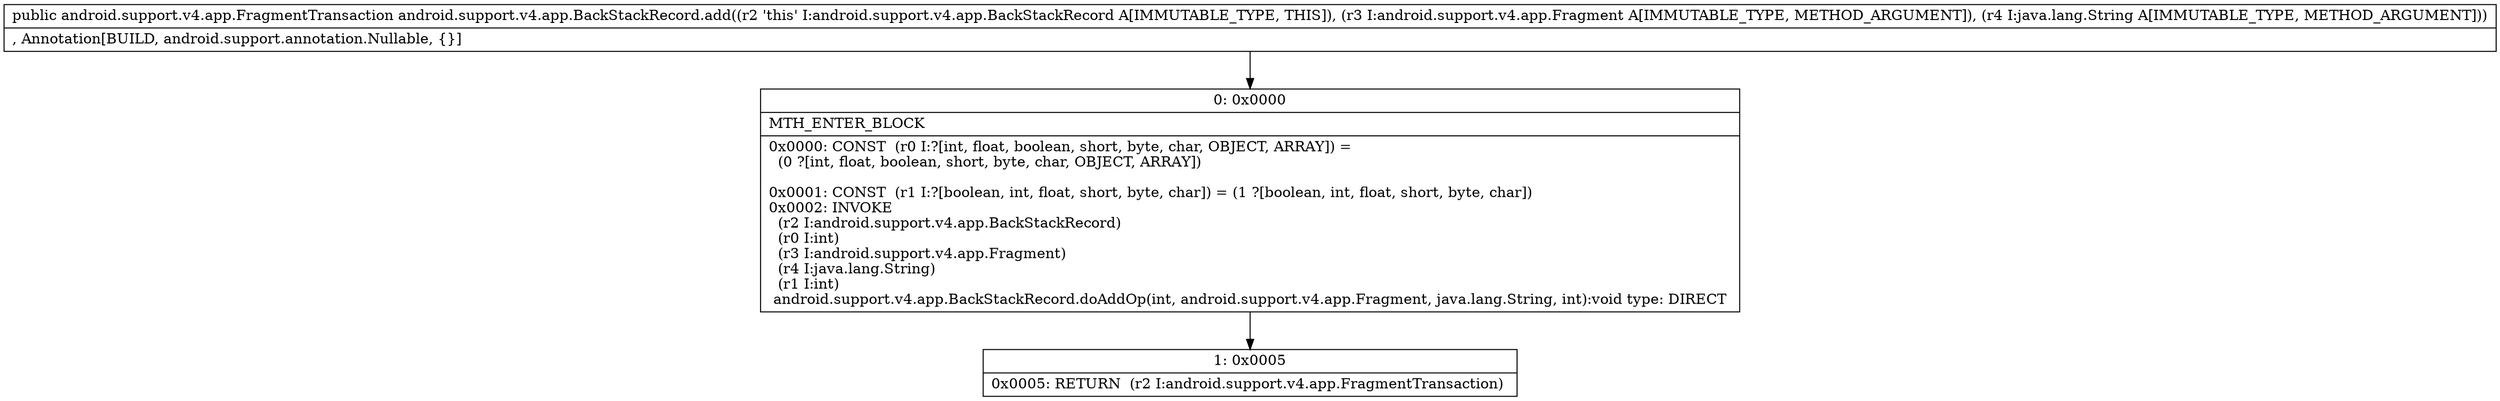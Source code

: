 digraph "CFG forandroid.support.v4.app.BackStackRecord.add(Landroid\/support\/v4\/app\/Fragment;Ljava\/lang\/String;)Landroid\/support\/v4\/app\/FragmentTransaction;" {
Node_0 [shape=record,label="{0\:\ 0x0000|MTH_ENTER_BLOCK\l|0x0000: CONST  (r0 I:?[int, float, boolean, short, byte, char, OBJECT, ARRAY]) = \l  (0 ?[int, float, boolean, short, byte, char, OBJECT, ARRAY])\l \l0x0001: CONST  (r1 I:?[boolean, int, float, short, byte, char]) = (1 ?[boolean, int, float, short, byte, char]) \l0x0002: INVOKE  \l  (r2 I:android.support.v4.app.BackStackRecord)\l  (r0 I:int)\l  (r3 I:android.support.v4.app.Fragment)\l  (r4 I:java.lang.String)\l  (r1 I:int)\l android.support.v4.app.BackStackRecord.doAddOp(int, android.support.v4.app.Fragment, java.lang.String, int):void type: DIRECT \l}"];
Node_1 [shape=record,label="{1\:\ 0x0005|0x0005: RETURN  (r2 I:android.support.v4.app.FragmentTransaction) \l}"];
MethodNode[shape=record,label="{public android.support.v4.app.FragmentTransaction android.support.v4.app.BackStackRecord.add((r2 'this' I:android.support.v4.app.BackStackRecord A[IMMUTABLE_TYPE, THIS]), (r3 I:android.support.v4.app.Fragment A[IMMUTABLE_TYPE, METHOD_ARGUMENT]), (r4 I:java.lang.String A[IMMUTABLE_TYPE, METHOD_ARGUMENT]))  | , Annotation[BUILD, android.support.annotation.Nullable, \{\}]\l}"];
MethodNode -> Node_0;
Node_0 -> Node_1;
}

